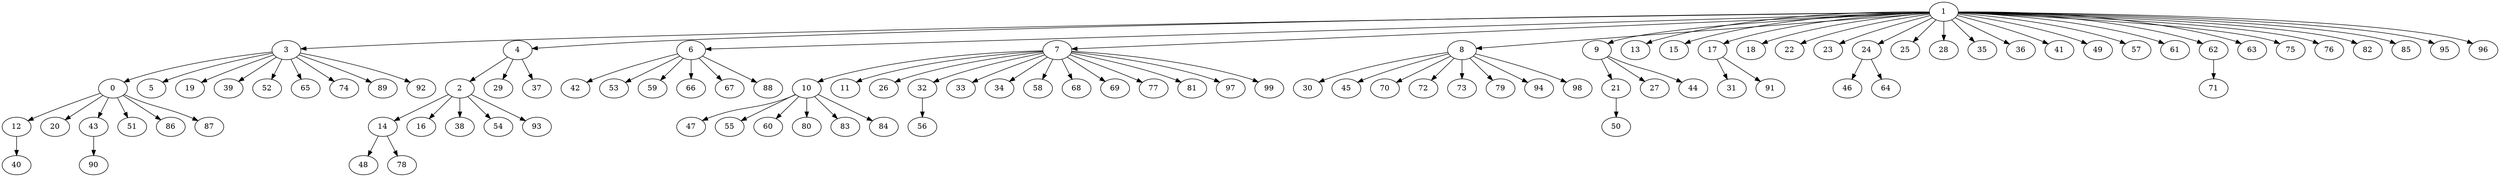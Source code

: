 digraph {
  1 -> 3;
  1 -> 4;
  1 -> 6;
  1 -> 7;
  1 -> 8;
  1 -> 9;
  1 -> 13;
  1 -> 15;
  1 -> 17;
  1 -> 18;
  1 -> 22;
  1 -> 23;
  1 -> 24;
  1 -> 25;
  1 -> 28;
  1 -> 35;
  1 -> 36;
  1 -> 41;
  1 -> 49;
  1 -> 57;
  1 -> 61;
  1 -> 62;
  1 -> 63;
  1 -> 75;
  1 -> 76;
  1 -> 82;
  1 -> 85;
  1 -> 95;
  1 -> 96;
  3 -> 0;
  3 -> 5;
  3 -> 19;
  3 -> 39;
  3 -> 52;
  3 -> 65;
  3 -> 74;
  3 -> 89;
  3 -> 92;
  4 -> 2;
  4 -> 29;
  4 -> 37;
  6 -> 42;
  6 -> 53;
  6 -> 59;
  6 -> 66;
  6 -> 67;
  6 -> 88;
  7 -> 10;
  7 -> 11;
  7 -> 26;
  7 -> 32;
  7 -> 33;
  7 -> 34;
  7 -> 58;
  7 -> 68;
  7 -> 69;
  7 -> 77;
  7 -> 81;
  7 -> 97;
  7 -> 99;
  8 -> 30;
  8 -> 45;
  8 -> 70;
  8 -> 72;
  8 -> 73;
  8 -> 79;
  8 -> 94;
  8 -> 98;
  9 -> 21;
  9 -> 27;
  9 -> 44;
  17 -> 31;
  17 -> 91;
  24 -> 46;
  24 -> 64;
  62 -> 71;
  0 -> 12;
  0 -> 20;
  0 -> 43;
  0 -> 51;
  0 -> 86;
  0 -> 87;
  2 -> 14;
  2 -> 16;
  2 -> 38;
  2 -> 54;
  2 -> 93;
  10 -> 47;
  10 -> 55;
  10 -> 60;
  10 -> 80;
  10 -> 83;
  10 -> 84;
  32 -> 56;
  21 -> 50;
  12 -> 40;
  43 -> 90;
  14 -> 48;
  14 -> 78;
}